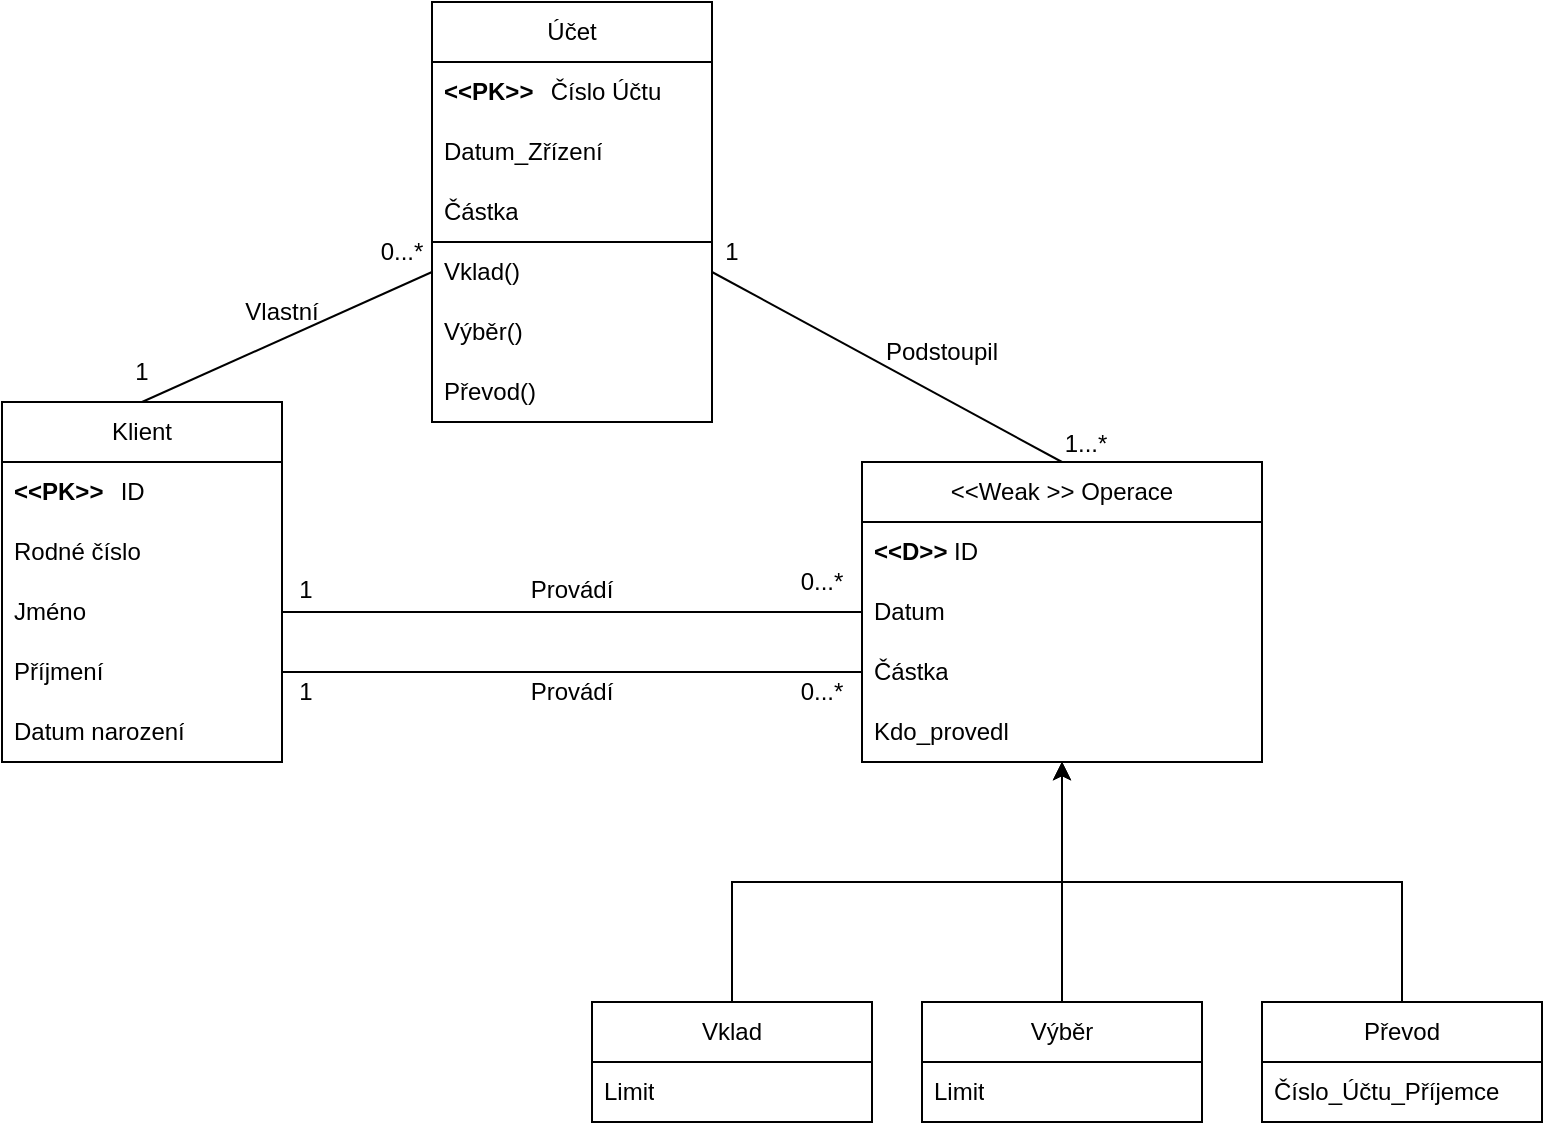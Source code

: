 <mxfile version="26.1.0">
  <diagram name="Page-1" id="2iz41HASUxWJrqXF7Jjo">
    <mxGraphModel dx="1000" dy="497" grid="1" gridSize="10" guides="1" tooltips="1" connect="1" arrows="1" fold="1" page="1" pageScale="1" pageWidth="850" pageHeight="1100" math="0" shadow="0">
      <root>
        <mxCell id="0" />
        <mxCell id="1" parent="0" />
        <mxCell id="tFquaYO4ZpzdXAOgKB9p-1" value="Klient" style="swimlane;fontStyle=0;childLayout=stackLayout;horizontal=1;startSize=30;horizontalStack=0;resizeParent=1;resizeParentMax=0;resizeLast=0;collapsible=1;marginBottom=0;whiteSpace=wrap;html=1;" parent="1" vertex="1">
          <mxGeometry x="60" y="270" width="140" height="180" as="geometry" />
        </mxCell>
        <mxCell id="tFquaYO4ZpzdXAOgKB9p-5" value="&lt;b&gt;&amp;lt;&amp;lt;PK&amp;gt;&amp;gt;&lt;/b&gt;&lt;span style=&quot;white-space: pre;&quot;&gt;&#x9;&lt;/span&gt;ID" style="text;strokeColor=none;fillColor=none;align=left;verticalAlign=middle;spacingLeft=4;spacingRight=4;overflow=hidden;points=[[0,0.5],[1,0.5]];portConstraint=eastwest;rotatable=0;whiteSpace=wrap;html=1;" parent="tFquaYO4ZpzdXAOgKB9p-1" vertex="1">
          <mxGeometry y="30" width="140" height="30" as="geometry" />
        </mxCell>
        <mxCell id="tFquaYO4ZpzdXAOgKB9p-11" value="Rodné číslo" style="text;strokeColor=none;fillColor=none;align=left;verticalAlign=middle;spacingLeft=4;spacingRight=4;overflow=hidden;points=[[0,0.5],[1,0.5]];portConstraint=eastwest;rotatable=0;whiteSpace=wrap;html=1;" parent="tFquaYO4ZpzdXAOgKB9p-1" vertex="1">
          <mxGeometry y="60" width="140" height="30" as="geometry" />
        </mxCell>
        <mxCell id="tFquaYO4ZpzdXAOgKB9p-2" value="&lt;div&gt;Jméno&lt;/div&gt;" style="text;strokeColor=none;fillColor=none;align=left;verticalAlign=middle;spacingLeft=4;spacingRight=4;overflow=hidden;points=[[0,0.5],[1,0.5]];portConstraint=eastwest;rotatable=0;whiteSpace=wrap;html=1;" parent="tFquaYO4ZpzdXAOgKB9p-1" vertex="1">
          <mxGeometry y="90" width="140" height="30" as="geometry" />
        </mxCell>
        <mxCell id="tFquaYO4ZpzdXAOgKB9p-3" value="Příjmení" style="text;strokeColor=none;fillColor=none;align=left;verticalAlign=middle;spacingLeft=4;spacingRight=4;overflow=hidden;points=[[0,0.5],[1,0.5]];portConstraint=eastwest;rotatable=0;whiteSpace=wrap;html=1;" parent="tFquaYO4ZpzdXAOgKB9p-1" vertex="1">
          <mxGeometry y="120" width="140" height="30" as="geometry" />
        </mxCell>
        <mxCell id="tFquaYO4ZpzdXAOgKB9p-4" value="Datum narození" style="text;strokeColor=none;fillColor=none;align=left;verticalAlign=middle;spacingLeft=4;spacingRight=4;overflow=hidden;points=[[0,0.5],[1,0.5]];portConstraint=eastwest;rotatable=0;whiteSpace=wrap;html=1;" parent="tFquaYO4ZpzdXAOgKB9p-1" vertex="1">
          <mxGeometry y="150" width="140" height="30" as="geometry" />
        </mxCell>
        <mxCell id="tFquaYO4ZpzdXAOgKB9p-7" value="Účet" style="swimlane;fontStyle=0;childLayout=stackLayout;horizontal=1;startSize=30;horizontalStack=0;resizeParent=1;resizeParentMax=0;resizeLast=0;collapsible=1;marginBottom=0;whiteSpace=wrap;html=1;" parent="1" vertex="1">
          <mxGeometry x="275" y="70" width="140" height="210" as="geometry" />
        </mxCell>
        <mxCell id="tFquaYO4ZpzdXAOgKB9p-8" value="&lt;b&gt;&amp;lt;&amp;lt;PK&amp;gt;&amp;gt;&lt;/b&gt;&lt;span style=&quot;white-space: pre;&quot;&gt;&#x9;&lt;/span&gt;Číslo Účtu" style="text;strokeColor=none;fillColor=none;align=left;verticalAlign=middle;spacingLeft=4;spacingRight=4;overflow=hidden;points=[[0,0.5],[1,0.5]];portConstraint=eastwest;rotatable=0;whiteSpace=wrap;html=1;" parent="tFquaYO4ZpzdXAOgKB9p-7" vertex="1">
          <mxGeometry y="30" width="140" height="30" as="geometry" />
        </mxCell>
        <mxCell id="TfEjfYJjB-LuL-JjxS13-36" value="Datum_Zřízení" style="text;strokeColor=none;fillColor=none;align=left;verticalAlign=middle;spacingLeft=4;spacingRight=4;overflow=hidden;points=[[0,0.5],[1,0.5]];portConstraint=eastwest;rotatable=0;whiteSpace=wrap;html=1;" vertex="1" parent="tFquaYO4ZpzdXAOgKB9p-7">
          <mxGeometry y="60" width="140" height="30" as="geometry" />
        </mxCell>
        <mxCell id="tFquaYO4ZpzdXAOgKB9p-9" value="Částka" style="text;strokeColor=none;fillColor=none;align=left;verticalAlign=middle;spacingLeft=4;spacingRight=4;overflow=hidden;points=[[0,0.5],[1,0.5]];portConstraint=eastwest;rotatable=0;whiteSpace=wrap;html=1;" parent="tFquaYO4ZpzdXAOgKB9p-7" vertex="1">
          <mxGeometry y="90" width="140" height="30" as="geometry" />
        </mxCell>
        <mxCell id="TfEjfYJjB-LuL-JjxS13-38" value="" style="endArrow=none;html=1;rounded=0;exitX=0;exitY=0.002;exitDx=0;exitDy=0;exitPerimeter=0;" edge="1" parent="tFquaYO4ZpzdXAOgKB9p-7" source="tFquaYO4ZpzdXAOgKB9p-16">
          <mxGeometry width="50" height="50" relative="1" as="geometry">
            <mxPoint x="-5" y="120" as="sourcePoint" />
            <mxPoint x="140" y="120" as="targetPoint" />
          </mxGeometry>
        </mxCell>
        <mxCell id="tFquaYO4ZpzdXAOgKB9p-16" value="Vklad()" style="text;strokeColor=none;fillColor=none;align=left;verticalAlign=middle;spacingLeft=4;spacingRight=4;overflow=hidden;points=[[0,0.5],[1,0.5]];portConstraint=eastwest;rotatable=0;whiteSpace=wrap;html=1;" parent="tFquaYO4ZpzdXAOgKB9p-7" vertex="1">
          <mxGeometry y="120" width="140" height="30" as="geometry" />
        </mxCell>
        <mxCell id="tFquaYO4ZpzdXAOgKB9p-17" value="Výběr()" style="text;strokeColor=none;fillColor=none;align=left;verticalAlign=middle;spacingLeft=4;spacingRight=4;overflow=hidden;points=[[0,0.5],[1,0.5]];portConstraint=eastwest;rotatable=0;whiteSpace=wrap;html=1;" parent="tFquaYO4ZpzdXAOgKB9p-7" vertex="1">
          <mxGeometry y="150" width="140" height="30" as="geometry" />
        </mxCell>
        <mxCell id="tFquaYO4ZpzdXAOgKB9p-18" value="Převod()" style="text;strokeColor=none;fillColor=none;align=left;verticalAlign=middle;spacingLeft=4;spacingRight=4;overflow=hidden;points=[[0,0.5],[1,0.5]];portConstraint=eastwest;rotatable=0;whiteSpace=wrap;html=1;" parent="tFquaYO4ZpzdXAOgKB9p-7" vertex="1">
          <mxGeometry y="180" width="140" height="30" as="geometry" />
        </mxCell>
        <mxCell id="L4FlYT_6IHy_hOZRAf8y-1" value="&amp;lt;&amp;lt;Weak &amp;gt;&amp;gt; Operace" style="swimlane;fontStyle=0;childLayout=stackLayout;horizontal=1;startSize=30;horizontalStack=0;resizeParent=1;resizeParentMax=0;resizeLast=0;collapsible=1;marginBottom=0;whiteSpace=wrap;html=1;" parent="1" vertex="1">
          <mxGeometry x="490" y="300" width="200" height="150" as="geometry" />
        </mxCell>
        <mxCell id="L4FlYT_6IHy_hOZRAf8y-2" value="&lt;b&gt;&amp;lt;&amp;lt;D&amp;gt;&amp;gt;&amp;nbsp;&lt;/b&gt;ID" style="text;strokeColor=none;fillColor=none;align=left;verticalAlign=middle;spacingLeft=4;spacingRight=4;overflow=hidden;points=[[0,0.5],[1,0.5]];portConstraint=eastwest;rotatable=0;whiteSpace=wrap;html=1;" parent="L4FlYT_6IHy_hOZRAf8y-1" vertex="1">
          <mxGeometry y="30" width="200" height="30" as="geometry" />
        </mxCell>
        <mxCell id="L4FlYT_6IHy_hOZRAf8y-4" value="&lt;div&gt;Datum&lt;/div&gt;" style="text;strokeColor=none;fillColor=none;align=left;verticalAlign=middle;spacingLeft=4;spacingRight=4;overflow=hidden;points=[[0,0.5],[1,0.5]];portConstraint=eastwest;rotatable=0;whiteSpace=wrap;html=1;" parent="L4FlYT_6IHy_hOZRAf8y-1" vertex="1">
          <mxGeometry y="60" width="200" height="30" as="geometry" />
        </mxCell>
        <mxCell id="L4FlYT_6IHy_hOZRAf8y-6" value="Částka" style="text;strokeColor=none;fillColor=none;align=left;verticalAlign=middle;spacingLeft=4;spacingRight=4;overflow=hidden;points=[[0,0.5],[1,0.5]];portConstraint=eastwest;rotatable=0;whiteSpace=wrap;html=1;" parent="L4FlYT_6IHy_hOZRAf8y-1" vertex="1">
          <mxGeometry y="90" width="200" height="30" as="geometry" />
        </mxCell>
        <mxCell id="TfEjfYJjB-LuL-JjxS13-1" value="Kdo_provedl" style="text;strokeColor=none;fillColor=none;align=left;verticalAlign=middle;spacingLeft=4;spacingRight=4;overflow=hidden;points=[[0,0.5],[1,0.5]];portConstraint=eastwest;rotatable=0;whiteSpace=wrap;html=1;" vertex="1" parent="L4FlYT_6IHy_hOZRAf8y-1">
          <mxGeometry y="120" width="200" height="30" as="geometry" />
        </mxCell>
        <mxCell id="TfEjfYJjB-LuL-JjxS13-3" value="" style="endArrow=none;html=1;rounded=0;exitX=0.5;exitY=0;exitDx=0;exitDy=0;entryX=0;entryY=0.5;entryDx=0;entryDy=0;" edge="1" parent="1" source="tFquaYO4ZpzdXAOgKB9p-1" target="tFquaYO4ZpzdXAOgKB9p-16">
          <mxGeometry width="50" height="50" relative="1" as="geometry">
            <mxPoint x="400" y="300" as="sourcePoint" />
            <mxPoint x="340" y="260" as="targetPoint" />
          </mxGeometry>
        </mxCell>
        <mxCell id="TfEjfYJjB-LuL-JjxS13-6" value="" style="endArrow=none;html=1;rounded=0;exitX=1;exitY=0.5;exitDx=0;exitDy=0;entryX=0;entryY=0.5;entryDx=0;entryDy=0;" edge="1" parent="1" source="tFquaYO4ZpzdXAOgKB9p-2" target="L4FlYT_6IHy_hOZRAf8y-4">
          <mxGeometry width="50" height="50" relative="1" as="geometry">
            <mxPoint x="420" y="360" as="sourcePoint" />
            <mxPoint x="470" y="310" as="targetPoint" />
          </mxGeometry>
        </mxCell>
        <mxCell id="TfEjfYJjB-LuL-JjxS13-7" value="" style="endArrow=none;html=1;rounded=0;exitX=1;exitY=0.5;exitDx=0;exitDy=0;entryX=0.5;entryY=0;entryDx=0;entryDy=0;" edge="1" parent="1" source="tFquaYO4ZpzdXAOgKB9p-16" target="L4FlYT_6IHy_hOZRAf8y-1">
          <mxGeometry width="50" height="50" relative="1" as="geometry">
            <mxPoint x="280" y="395" as="sourcePoint" />
            <mxPoint x="600" y="395" as="targetPoint" />
          </mxGeometry>
        </mxCell>
        <mxCell id="TfEjfYJjB-LuL-JjxS13-8" value="1" style="text;html=1;align=center;verticalAlign=middle;whiteSpace=wrap;rounded=0;" vertex="1" parent="1">
          <mxGeometry x="100" y="240" width="60" height="30" as="geometry" />
        </mxCell>
        <mxCell id="TfEjfYJjB-LuL-JjxS13-9" value="0...*" style="text;html=1;align=center;verticalAlign=middle;whiteSpace=wrap;rounded=0;" vertex="1" parent="1">
          <mxGeometry x="230" y="180" width="60" height="30" as="geometry" />
        </mxCell>
        <mxCell id="TfEjfYJjB-LuL-JjxS13-10" value="1" style="text;html=1;align=center;verticalAlign=middle;whiteSpace=wrap;rounded=0;" vertex="1" parent="1">
          <mxGeometry x="395" y="180" width="60" height="30" as="geometry" />
        </mxCell>
        <mxCell id="TfEjfYJjB-LuL-JjxS13-11" value="1...*" style="text;html=1;align=center;verticalAlign=middle;whiteSpace=wrap;rounded=0;" vertex="1" parent="1">
          <mxGeometry x="572" y="276" width="60" height="30" as="geometry" />
        </mxCell>
        <mxCell id="TfEjfYJjB-LuL-JjxS13-12" value="1" style="text;html=1;align=center;verticalAlign=middle;whiteSpace=wrap;rounded=0;" vertex="1" parent="1">
          <mxGeometry x="182" y="349" width="60" height="30" as="geometry" />
        </mxCell>
        <mxCell id="TfEjfYJjB-LuL-JjxS13-15" value="0...*" style="text;html=1;align=center;verticalAlign=middle;whiteSpace=wrap;rounded=0;" vertex="1" parent="1">
          <mxGeometry x="440" y="345" width="60" height="30" as="geometry" />
        </mxCell>
        <mxCell id="TfEjfYJjB-LuL-JjxS13-35" style="edgeStyle=orthogonalEdgeStyle;rounded=0;orthogonalLoop=1;jettySize=auto;html=1;" edge="1" parent="1" source="TfEjfYJjB-LuL-JjxS13-16" target="L4FlYT_6IHy_hOZRAf8y-1">
          <mxGeometry relative="1" as="geometry" />
        </mxCell>
        <mxCell id="TfEjfYJjB-LuL-JjxS13-16" value="Vklad" style="swimlane;fontStyle=0;childLayout=stackLayout;horizontal=1;startSize=30;horizontalStack=0;resizeParent=1;resizeParentMax=0;resizeLast=0;collapsible=1;marginBottom=0;whiteSpace=wrap;html=1;" vertex="1" parent="1">
          <mxGeometry x="355" y="570" width="140" height="60" as="geometry" />
        </mxCell>
        <mxCell id="TfEjfYJjB-LuL-JjxS13-17" value="Limit" style="text;strokeColor=none;fillColor=none;align=left;verticalAlign=middle;spacingLeft=4;spacingRight=4;overflow=hidden;points=[[0,0.5],[1,0.5]];portConstraint=eastwest;rotatable=0;whiteSpace=wrap;html=1;" vertex="1" parent="TfEjfYJjB-LuL-JjxS13-16">
          <mxGeometry y="30" width="140" height="30" as="geometry" />
        </mxCell>
        <mxCell id="TfEjfYJjB-LuL-JjxS13-34" style="edgeStyle=orthogonalEdgeStyle;rounded=0;orthogonalLoop=1;jettySize=auto;html=1;" edge="1" parent="1" source="TfEjfYJjB-LuL-JjxS13-20" target="L4FlYT_6IHy_hOZRAf8y-1">
          <mxGeometry relative="1" as="geometry" />
        </mxCell>
        <mxCell id="TfEjfYJjB-LuL-JjxS13-20" value="Výběr" style="swimlane;fontStyle=0;childLayout=stackLayout;horizontal=1;startSize=30;horizontalStack=0;resizeParent=1;resizeParentMax=0;resizeLast=0;collapsible=1;marginBottom=0;whiteSpace=wrap;html=1;" vertex="1" parent="1">
          <mxGeometry x="520" y="570" width="140" height="60" as="geometry" />
        </mxCell>
        <mxCell id="TfEjfYJjB-LuL-JjxS13-21" value="Limit" style="text;strokeColor=none;fillColor=none;align=left;verticalAlign=middle;spacingLeft=4;spacingRight=4;overflow=hidden;points=[[0,0.5],[1,0.5]];portConstraint=eastwest;rotatable=0;whiteSpace=wrap;html=1;" vertex="1" parent="TfEjfYJjB-LuL-JjxS13-20">
          <mxGeometry y="30" width="140" height="30" as="geometry" />
        </mxCell>
        <mxCell id="TfEjfYJjB-LuL-JjxS13-33" style="edgeStyle=orthogonalEdgeStyle;rounded=0;orthogonalLoop=1;jettySize=auto;html=1;" edge="1" parent="1" source="TfEjfYJjB-LuL-JjxS13-23" target="L4FlYT_6IHy_hOZRAf8y-1">
          <mxGeometry relative="1" as="geometry" />
        </mxCell>
        <mxCell id="TfEjfYJjB-LuL-JjxS13-23" value="Převod" style="swimlane;fontStyle=0;childLayout=stackLayout;horizontal=1;startSize=30;horizontalStack=0;resizeParent=1;resizeParentMax=0;resizeLast=0;collapsible=1;marginBottom=0;whiteSpace=wrap;html=1;" vertex="1" parent="1">
          <mxGeometry x="690" y="570" width="140" height="60" as="geometry" />
        </mxCell>
        <mxCell id="TfEjfYJjB-LuL-JjxS13-24" value="Číslo_Účtu_Příjemce" style="text;strokeColor=none;fillColor=none;align=left;verticalAlign=middle;spacingLeft=4;spacingRight=4;overflow=hidden;points=[[0,0.5],[1,0.5]];portConstraint=eastwest;rotatable=0;whiteSpace=wrap;html=1;" vertex="1" parent="TfEjfYJjB-LuL-JjxS13-23">
          <mxGeometry y="30" width="140" height="30" as="geometry" />
        </mxCell>
        <mxCell id="TfEjfYJjB-LuL-JjxS13-39" value="Vlastní" style="text;html=1;align=center;verticalAlign=middle;whiteSpace=wrap;rounded=0;" vertex="1" parent="1">
          <mxGeometry x="170" y="210" width="60" height="30" as="geometry" />
        </mxCell>
        <mxCell id="TfEjfYJjB-LuL-JjxS13-40" value="Provádí" style="text;html=1;align=center;verticalAlign=middle;whiteSpace=wrap;rounded=0;" vertex="1" parent="1">
          <mxGeometry x="315" y="349" width="60" height="30" as="geometry" />
        </mxCell>
        <mxCell id="TfEjfYJjB-LuL-JjxS13-41" value="Podstoupil" style="text;html=1;align=center;verticalAlign=middle;whiteSpace=wrap;rounded=0;" vertex="1" parent="1">
          <mxGeometry x="500" y="230" width="60" height="30" as="geometry" />
        </mxCell>
        <mxCell id="TfEjfYJjB-LuL-JjxS13-42" style="edgeStyle=orthogonalEdgeStyle;rounded=0;orthogonalLoop=1;jettySize=auto;html=1;entryX=0;entryY=0.5;entryDx=0;entryDy=0;endArrow=none;startFill=0;" edge="1" parent="1" source="tFquaYO4ZpzdXAOgKB9p-3" target="L4FlYT_6IHy_hOZRAf8y-6">
          <mxGeometry relative="1" as="geometry" />
        </mxCell>
        <mxCell id="TfEjfYJjB-LuL-JjxS13-43" value="Provádí" style="text;html=1;align=center;verticalAlign=middle;whiteSpace=wrap;rounded=0;" vertex="1" parent="1">
          <mxGeometry x="315" y="400" width="60" height="30" as="geometry" />
        </mxCell>
        <mxCell id="TfEjfYJjB-LuL-JjxS13-44" value="1" style="text;html=1;align=center;verticalAlign=middle;whiteSpace=wrap;rounded=0;" vertex="1" parent="1">
          <mxGeometry x="182" y="400" width="60" height="30" as="geometry" />
        </mxCell>
        <mxCell id="TfEjfYJjB-LuL-JjxS13-46" value="0...*" style="text;html=1;align=center;verticalAlign=middle;whiteSpace=wrap;rounded=0;" vertex="1" parent="1">
          <mxGeometry x="440" y="400" width="60" height="30" as="geometry" />
        </mxCell>
      </root>
    </mxGraphModel>
  </diagram>
</mxfile>
